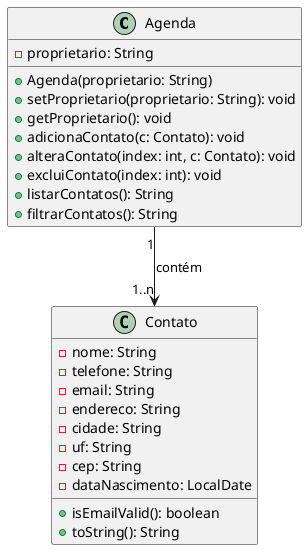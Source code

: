 @startuml
class Agenda {
    -proprietario: String
    +Agenda(proprietario: String)
    +setProprietario(proprietario: String): void
    +getProprietario(): void
    +adicionaContato(c: Contato): void
    +alteraContato(index: int, c: Contato): void
    +excluiContato(index: int): void
    +listarContatos(): String
    +filtrarContatos(): String
}

class Contato {
    -nome: String
    -telefone: String
    -email: String
    -endereco: String
    -cidade: String
    -uf: String
    -cep: String
    -dataNascimento: LocalDate
    +isEmailValid(): boolean
    +toString(): String


}

Agenda "1" --> "1..n" Contato : contém

@enduml

